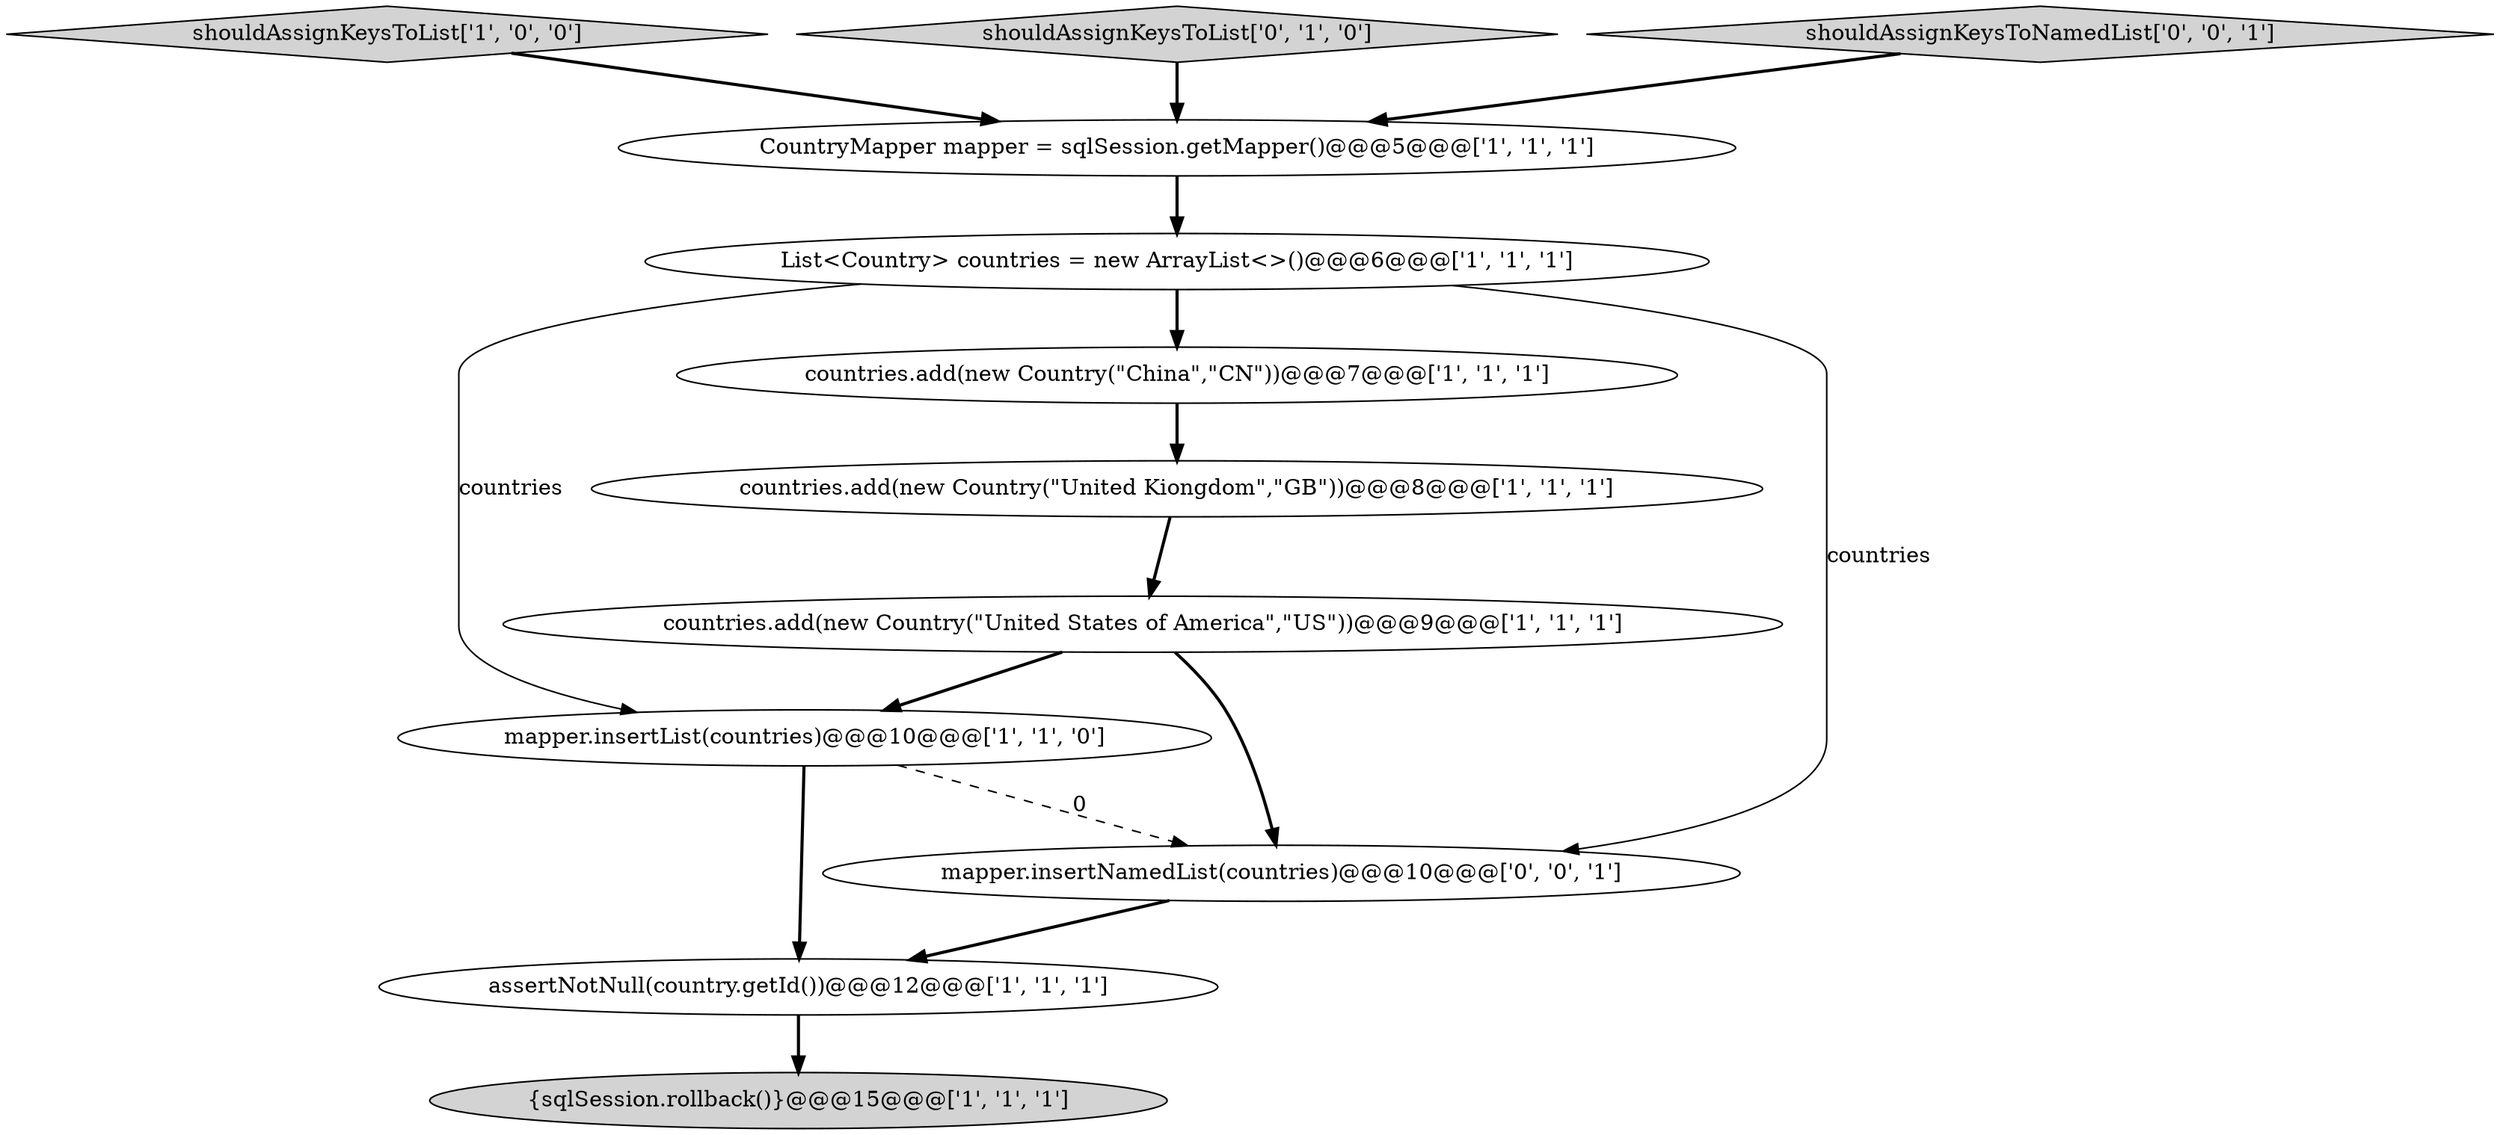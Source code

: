 digraph {
7 [style = filled, label = "countries.add(new Country(\"United States of America\",\"US\"))@@@9@@@['1', '1', '1']", fillcolor = white, shape = ellipse image = "AAA0AAABBB1BBB"];
2 [style = filled, label = "countries.add(new Country(\"China\",\"CN\"))@@@7@@@['1', '1', '1']", fillcolor = white, shape = ellipse image = "AAA0AAABBB1BBB"];
6 [style = filled, label = "shouldAssignKeysToList['1', '0', '0']", fillcolor = lightgray, shape = diamond image = "AAA0AAABBB1BBB"];
10 [style = filled, label = "mapper.insertNamedList(countries)@@@10@@@['0', '0', '1']", fillcolor = white, shape = ellipse image = "AAA0AAABBB3BBB"];
9 [style = filled, label = "shouldAssignKeysToList['0', '1', '0']", fillcolor = lightgray, shape = diamond image = "AAA0AAABBB2BBB"];
8 [style = filled, label = "assertNotNull(country.getId())@@@12@@@['1', '1', '1']", fillcolor = white, shape = ellipse image = "AAA0AAABBB1BBB"];
3 [style = filled, label = "countries.add(new Country(\"United Kiongdom\",\"GB\"))@@@8@@@['1', '1', '1']", fillcolor = white, shape = ellipse image = "AAA0AAABBB1BBB"];
0 [style = filled, label = "{sqlSession.rollback()}@@@15@@@['1', '1', '1']", fillcolor = lightgray, shape = ellipse image = "AAA0AAABBB1BBB"];
11 [style = filled, label = "shouldAssignKeysToNamedList['0', '0', '1']", fillcolor = lightgray, shape = diamond image = "AAA0AAABBB3BBB"];
1 [style = filled, label = "List<Country> countries = new ArrayList<>()@@@6@@@['1', '1', '1']", fillcolor = white, shape = ellipse image = "AAA0AAABBB1BBB"];
4 [style = filled, label = "CountryMapper mapper = sqlSession.getMapper()@@@5@@@['1', '1', '1']", fillcolor = white, shape = ellipse image = "AAA0AAABBB1BBB"];
5 [style = filled, label = "mapper.insertList(countries)@@@10@@@['1', '1', '0']", fillcolor = white, shape = ellipse image = "AAA0AAABBB1BBB"];
8->0 [style = bold, label=""];
5->8 [style = bold, label=""];
6->4 [style = bold, label=""];
1->2 [style = bold, label=""];
7->5 [style = bold, label=""];
4->1 [style = bold, label=""];
10->8 [style = bold, label=""];
9->4 [style = bold, label=""];
3->7 [style = bold, label=""];
5->10 [style = dashed, label="0"];
7->10 [style = bold, label=""];
1->5 [style = solid, label="countries"];
2->3 [style = bold, label=""];
1->10 [style = solid, label="countries"];
11->4 [style = bold, label=""];
}

